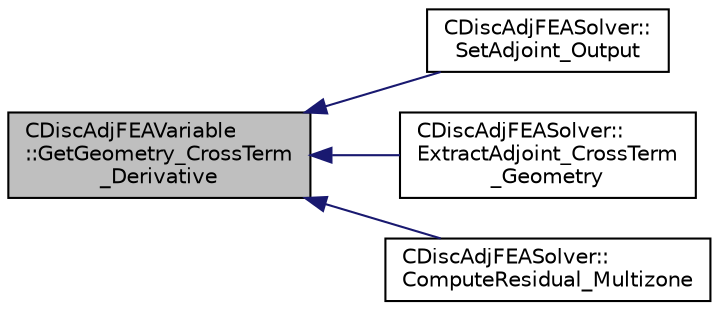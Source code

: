 digraph "CDiscAdjFEAVariable::GetGeometry_CrossTerm_Derivative"
{
  edge [fontname="Helvetica",fontsize="10",labelfontname="Helvetica",labelfontsize="10"];
  node [fontname="Helvetica",fontsize="10",shape=record];
  rankdir="LR";
  Node30 [label="CDiscAdjFEAVariable\l::GetGeometry_CrossTerm\l_Derivative",height=0.2,width=0.4,color="black", fillcolor="grey75", style="filled", fontcolor="black"];
  Node30 -> Node31 [dir="back",color="midnightblue",fontsize="10",style="solid",fontname="Helvetica"];
  Node31 [label="CDiscAdjFEASolver::\lSetAdjoint_Output",height=0.2,width=0.4,color="black", fillcolor="white", style="filled",URL="$class_c_disc_adj_f_e_a_solver.html#a710f0a70ba6015d1e19504532652cc87",tooltip="Sets the adjoint values of the output of the flow (+turb.) iteration before evaluation of the tape..."];
  Node30 -> Node32 [dir="back",color="midnightblue",fontsize="10",style="solid",fontname="Helvetica"];
  Node32 [label="CDiscAdjFEASolver::\lExtractAdjoint_CrossTerm\l_Geometry",height=0.2,width=0.4,color="black", fillcolor="white", style="filled",URL="$class_c_disc_adj_f_e_a_solver.html#a3e92028c418105497f2eb9c7c8b93e38",tooltip="A virtual member. "];
  Node30 -> Node33 [dir="back",color="midnightblue",fontsize="10",style="solid",fontname="Helvetica"];
  Node33 [label="CDiscAdjFEASolver::\lComputeResidual_Multizone",height=0.2,width=0.4,color="black", fillcolor="white", style="filled",URL="$class_c_disc_adj_f_e_a_solver.html#a32f5c8be66ec4d2bf848568c37819ca6",tooltip="Compute the multizone residual. "];
}
